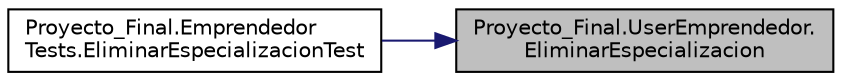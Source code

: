 digraph "Proyecto_Final.UserEmprendedor.EliminarEspecializacion"
{
 // INTERACTIVE_SVG=YES
 // LATEX_PDF_SIZE
  edge [fontname="Helvetica",fontsize="10",labelfontname="Helvetica",labelfontsize="10"];
  node [fontname="Helvetica",fontsize="10",shape=record];
  rankdir="RL";
  Node1 [label="Proyecto_Final.UserEmprendedor.\lEliminarEspecializacion",height=0.2,width=0.4,color="black", fillcolor="grey75", style="filled", fontcolor="black",tooltip="Elimina de la lista de especializaciones que contiene la clase \"Emprendedor una especialización."];
  Node1 -> Node2 [dir="back",color="midnightblue",fontsize="10",style="solid",fontname="Helvetica"];
  Node2 [label="Proyecto_Final.Emprendedor\lTests.EliminarEspecializacionTest",height=0.2,width=0.4,color="black", fillcolor="white", style="filled",URL="$classProyecto__Final_1_1EmprendedorTests.html#acdc11097dcdcc77ce1f7e4de34c44dcb",tooltip="Prueba que se eliminan especializaciones correctamente."];
}
